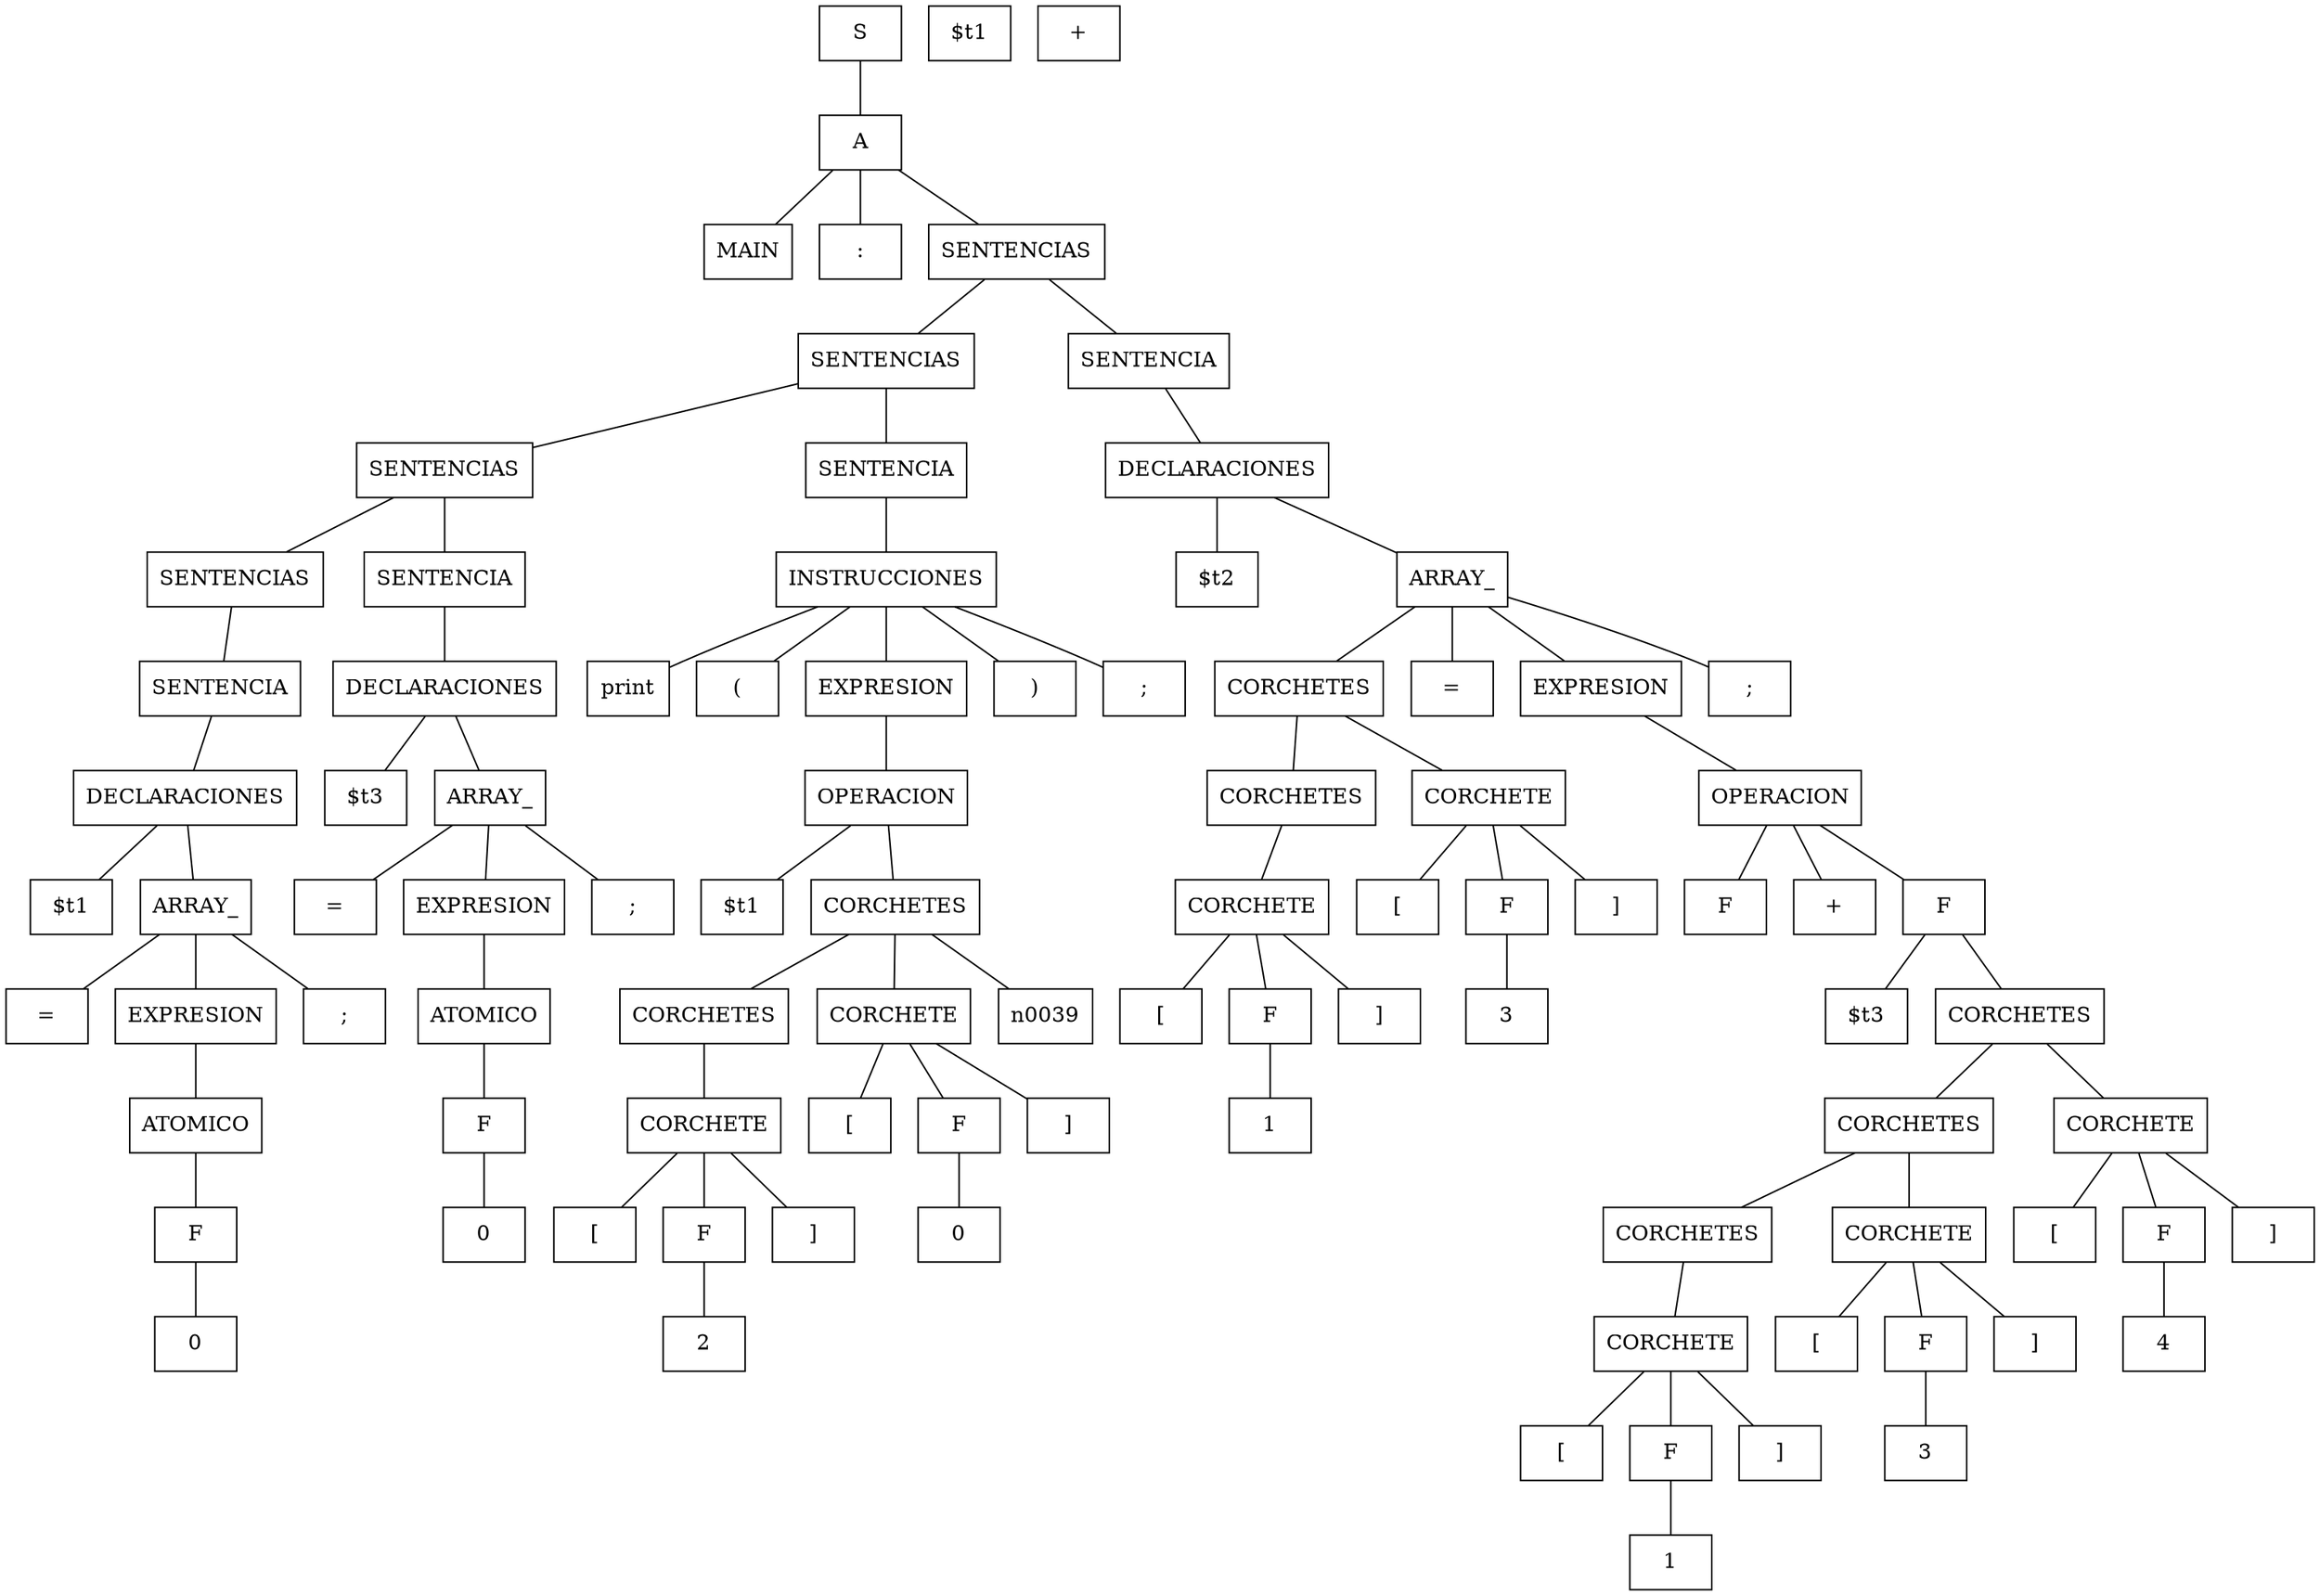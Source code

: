 graph ""{ node [shape=box];

n001;
n001 [label="0"] ;
n002;
n002 [label="F"] ;
n002 -- n001;
n003;
n003 [label="ATOMICO"] ;
n003 -- n002;
n004 [label="="] ;
n005 [label="EXPRESION"] ;
n005 -- n003;
n006 [label=";"] ;
n008 [label="$t1"] ;
n009 [label="ARRAY_"] ;
n009 -- n004;
n009 -- n005;
n009 -- n006;
n0011 [label="DECLARACIONES"] ;
n0011 -- n008;
n0011 -- n009;
n0013 [label="SENTENCIA"] ;
n0013 -- n0011;
n0014;
n0014 [label="0"] ;
n0015;
n0015 [label="F"] ;
n0015 -- n0014;
n0016;
n0016 [label="ATOMICO"] ;
n0016 -- n0015;
n0017 [label="="] ;
n0018 [label="EXPRESION"] ;
n0018 -- n0016;
n0019 [label=";"] ;
n0021 [label="$t3"] ;
n0022 [label="ARRAY_"] ;
n0022 -- n0017;
n0022 -- n0018;
n0022 -- n0019;
n0024 [label="DECLARACIONES"] ;
n0024 -- n0021;
n0024 -- n0022;
n0026 [label="SENTENCIAS"] ;
n0026 -- n0013;
n0027 [label="SENTENCIA"] ;
n0027 -- n0024;
n0028;
n0028 [label="2"] ;
n0029;
n0029 [label="["] ;
n0030 [label="F"] ;
n0030 -- n0028;
n0031 [label="]"] ;
n0032 [label="CORCHETE"] ;
n0032 -- n0029;
n0032 -- n0030;
n0032 -- n0031;
n0033;
n0033 [label="0"] ;
n0034;
n0034 [label="["] ;
n0035 [label="F"] ;
n0035 -- n0033;
n0036 [label="]"] ;
n0037 [label="CORCHETES"] ;
n0037 -- n0032;
n0038 [label="CORCHETE"] ;
n0038 -- n0034;
n0038 -- n0035;
n0038 -- n0036;
n0040;
n0040 [label="$t1"] ;
n0041;
n0041 [label="CORCHETES"] ;
n0041 -- n0037;
n0041 -- n0038;
n0041 -- n0039;
n0042;
n0042 [label="OPERACION"] ;
n0042 -- n0040;
n0042 -- n0041;
n0043 [label="print"] ;
n0044 [label="("] ;
n0045 [label="EXPRESION"] ;
n0046 [label=")"] ;
n0047 [label=";"] ;
n0045 -- n0042;
n0048 [label="INSTRUCCIONES"] ;
n0048 -- n0043;
n0048 -- n0044;
n0048 -- n0045;
n0048 -- n0046;
n0048 -- n0047;
n0050 [label="SENTENCIAS"] ;
n0050 -- n0026;
n0050 -- n0027;
n0051 [label="SENTENCIA"] ;
n0051 -- n0048;
n0052;
n0052 [label="1"] ;
n0053;
n0053 [label="["] ;
n0054 [label="F"] ;
n0054 -- n0052;
n0055 [label="]"] ;
n0056 [label="CORCHETE"] ;
n0056 -- n0053;
n0056 -- n0054;
n0056 -- n0055;
n0057;
n0057 [label="3"] ;
n0058;
n0058 [label="["] ;
n0059 [label="F"] ;
n0059 -- n0057;
n0060 [label="]"] ;
n0061 [label="CORCHETES"] ;
n0061 -- n0056;
n0062 [label="CORCHETE"] ;
n0062 -- n0058;
n0062 -- n0059;
n0062 -- n0060;
n0063;
n0063 [label="$t1"] ;
n0064;
n0064 [label="+"] ;
n0065;
n0065 [label="1"] ;
n0066;
n0066 [label="["] ;
n0067 [label="F"] ;
n0067 -- n0065;
n0068 [label="]"] ;
n0069 [label="CORCHETE"] ;
n0069 -- n0066;
n0069 -- n0067;
n0069 -- n0068;
n0070;
n0070 [label="3"] ;
n0071;
n0071 [label="["] ;
n0072 [label="F"] ;
n0072 -- n0070;
n0073 [label="]"] ;
n0074 [label="CORCHETES"] ;
n0074 -- n0069;
n0075 [label="CORCHETE"] ;
n0075 -- n0071;
n0075 -- n0072;
n0075 -- n0073;
n0076;
n0076 [label="4"] ;
n0077;
n0077 [label="["] ;
n0078 [label="F"] ;
n0078 -- n0076;
n0079 [label="]"] ;
n0080 [label="CORCHETES"] ;
n0080 -- n0074;
n0080 -- n0075;
n0081 [label="CORCHETE"] ;
n0081 -- n0077;
n0081 -- n0078;
n0081 -- n0079;
n0083 [label="$t3"] ;
n0084 [label="CORCHETES"] ;
n0084 -- n0080;
n0084 -- n0081;
n0085 [label="F"] ;
n0086 [label="+"] ;
n0087 [label="F"] ;
n0087 -- n0083;
n0087 -- n0084;
n0088;
n0088 [label="OPERACION"] ;
n0088 -- n0085;
n0088 -- n0086;
n0088 -- n0087;
n0089 [label="CORCHETES"] ;
n0089 -- n0061;
n0089 -- n0062;
n0090 [label="="] ;
n0091 [label="EXPRESION"] ;
n0091 -- n0088;
n0092 [label=";"] ;
n0093 [label="$t2"] ;
n0094 [label="ARRAY_"] ;
n0094 -- n0089;
n0094 -- n0090;
n0094 -- n0091;
n0094 -- n0092;
n0096 [label="DECLARACIONES"] ;
n0096 -- n0093;
n0096 -- n0094;
n0098 [label="SENTENCIAS"] ;
n0098 -- n0050;
n0098 -- n0051;
n0099 [label="SENTENCIA"] ;
n0099 -- n0096;
n00101 [label="MAIN"] ;
n00102 [label=":"] ;
n00103 [label="SENTENCIAS"] ;
n00103 -- n0098;
n00103 -- n0099;
n00104 [label="A"] ;
n00104 -- n00101;
n00104 -- n00102;
n00104 -- n00103;
n00105 [label="S"] ;
n00105 -- n00104;
}